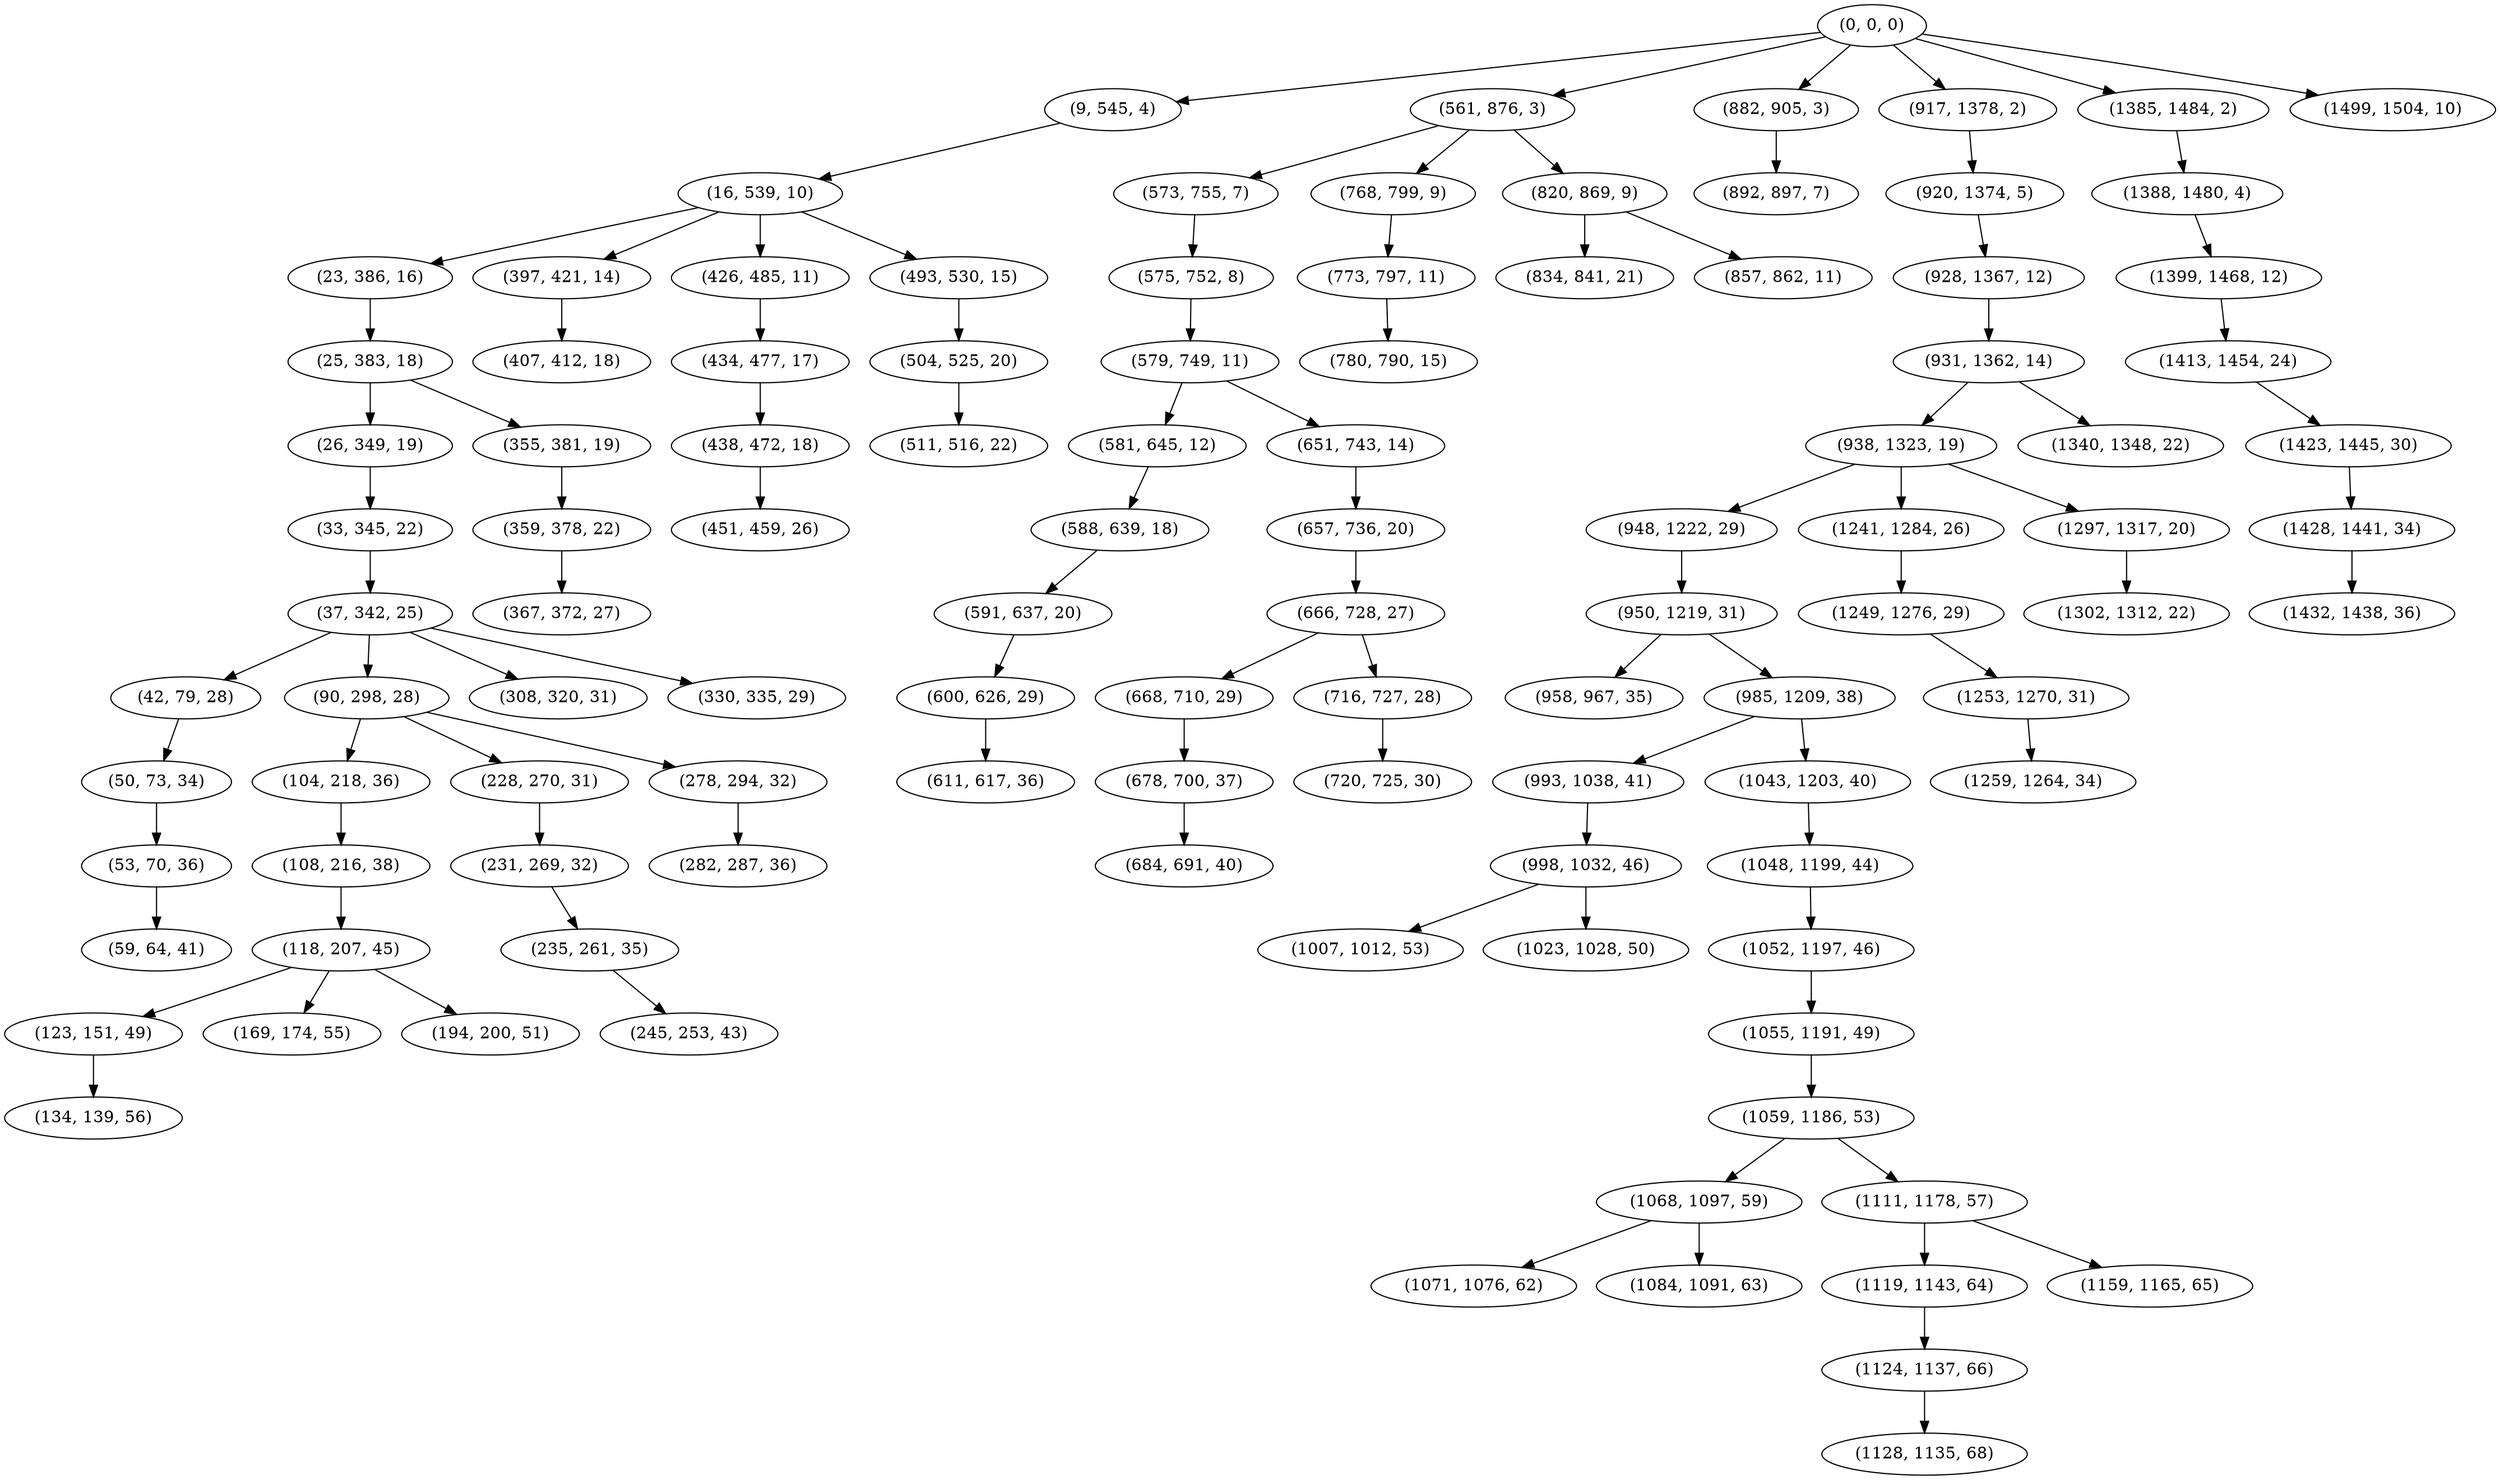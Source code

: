 digraph tree {
    "(0, 0, 0)";
    "(9, 545, 4)";
    "(16, 539, 10)";
    "(23, 386, 16)";
    "(25, 383, 18)";
    "(26, 349, 19)";
    "(33, 345, 22)";
    "(37, 342, 25)";
    "(42, 79, 28)";
    "(50, 73, 34)";
    "(53, 70, 36)";
    "(59, 64, 41)";
    "(90, 298, 28)";
    "(104, 218, 36)";
    "(108, 216, 38)";
    "(118, 207, 45)";
    "(123, 151, 49)";
    "(134, 139, 56)";
    "(169, 174, 55)";
    "(194, 200, 51)";
    "(228, 270, 31)";
    "(231, 269, 32)";
    "(235, 261, 35)";
    "(245, 253, 43)";
    "(278, 294, 32)";
    "(282, 287, 36)";
    "(308, 320, 31)";
    "(330, 335, 29)";
    "(355, 381, 19)";
    "(359, 378, 22)";
    "(367, 372, 27)";
    "(397, 421, 14)";
    "(407, 412, 18)";
    "(426, 485, 11)";
    "(434, 477, 17)";
    "(438, 472, 18)";
    "(451, 459, 26)";
    "(493, 530, 15)";
    "(504, 525, 20)";
    "(511, 516, 22)";
    "(561, 876, 3)";
    "(573, 755, 7)";
    "(575, 752, 8)";
    "(579, 749, 11)";
    "(581, 645, 12)";
    "(588, 639, 18)";
    "(591, 637, 20)";
    "(600, 626, 29)";
    "(611, 617, 36)";
    "(651, 743, 14)";
    "(657, 736, 20)";
    "(666, 728, 27)";
    "(668, 710, 29)";
    "(678, 700, 37)";
    "(684, 691, 40)";
    "(716, 727, 28)";
    "(720, 725, 30)";
    "(768, 799, 9)";
    "(773, 797, 11)";
    "(780, 790, 15)";
    "(820, 869, 9)";
    "(834, 841, 21)";
    "(857, 862, 11)";
    "(882, 905, 3)";
    "(892, 897, 7)";
    "(917, 1378, 2)";
    "(920, 1374, 5)";
    "(928, 1367, 12)";
    "(931, 1362, 14)";
    "(938, 1323, 19)";
    "(948, 1222, 29)";
    "(950, 1219, 31)";
    "(958, 967, 35)";
    "(985, 1209, 38)";
    "(993, 1038, 41)";
    "(998, 1032, 46)";
    "(1007, 1012, 53)";
    "(1023, 1028, 50)";
    "(1043, 1203, 40)";
    "(1048, 1199, 44)";
    "(1052, 1197, 46)";
    "(1055, 1191, 49)";
    "(1059, 1186, 53)";
    "(1068, 1097, 59)";
    "(1071, 1076, 62)";
    "(1084, 1091, 63)";
    "(1111, 1178, 57)";
    "(1119, 1143, 64)";
    "(1124, 1137, 66)";
    "(1128, 1135, 68)";
    "(1159, 1165, 65)";
    "(1241, 1284, 26)";
    "(1249, 1276, 29)";
    "(1253, 1270, 31)";
    "(1259, 1264, 34)";
    "(1297, 1317, 20)";
    "(1302, 1312, 22)";
    "(1340, 1348, 22)";
    "(1385, 1484, 2)";
    "(1388, 1480, 4)";
    "(1399, 1468, 12)";
    "(1413, 1454, 24)";
    "(1423, 1445, 30)";
    "(1428, 1441, 34)";
    "(1432, 1438, 36)";
    "(1499, 1504, 10)";
    "(0, 0, 0)" -> "(9, 545, 4)";
    "(0, 0, 0)" -> "(561, 876, 3)";
    "(0, 0, 0)" -> "(882, 905, 3)";
    "(0, 0, 0)" -> "(917, 1378, 2)";
    "(0, 0, 0)" -> "(1385, 1484, 2)";
    "(0, 0, 0)" -> "(1499, 1504, 10)";
    "(9, 545, 4)" -> "(16, 539, 10)";
    "(16, 539, 10)" -> "(23, 386, 16)";
    "(16, 539, 10)" -> "(397, 421, 14)";
    "(16, 539, 10)" -> "(426, 485, 11)";
    "(16, 539, 10)" -> "(493, 530, 15)";
    "(23, 386, 16)" -> "(25, 383, 18)";
    "(25, 383, 18)" -> "(26, 349, 19)";
    "(25, 383, 18)" -> "(355, 381, 19)";
    "(26, 349, 19)" -> "(33, 345, 22)";
    "(33, 345, 22)" -> "(37, 342, 25)";
    "(37, 342, 25)" -> "(42, 79, 28)";
    "(37, 342, 25)" -> "(90, 298, 28)";
    "(37, 342, 25)" -> "(308, 320, 31)";
    "(37, 342, 25)" -> "(330, 335, 29)";
    "(42, 79, 28)" -> "(50, 73, 34)";
    "(50, 73, 34)" -> "(53, 70, 36)";
    "(53, 70, 36)" -> "(59, 64, 41)";
    "(90, 298, 28)" -> "(104, 218, 36)";
    "(90, 298, 28)" -> "(228, 270, 31)";
    "(90, 298, 28)" -> "(278, 294, 32)";
    "(104, 218, 36)" -> "(108, 216, 38)";
    "(108, 216, 38)" -> "(118, 207, 45)";
    "(118, 207, 45)" -> "(123, 151, 49)";
    "(118, 207, 45)" -> "(169, 174, 55)";
    "(118, 207, 45)" -> "(194, 200, 51)";
    "(123, 151, 49)" -> "(134, 139, 56)";
    "(228, 270, 31)" -> "(231, 269, 32)";
    "(231, 269, 32)" -> "(235, 261, 35)";
    "(235, 261, 35)" -> "(245, 253, 43)";
    "(278, 294, 32)" -> "(282, 287, 36)";
    "(355, 381, 19)" -> "(359, 378, 22)";
    "(359, 378, 22)" -> "(367, 372, 27)";
    "(397, 421, 14)" -> "(407, 412, 18)";
    "(426, 485, 11)" -> "(434, 477, 17)";
    "(434, 477, 17)" -> "(438, 472, 18)";
    "(438, 472, 18)" -> "(451, 459, 26)";
    "(493, 530, 15)" -> "(504, 525, 20)";
    "(504, 525, 20)" -> "(511, 516, 22)";
    "(561, 876, 3)" -> "(573, 755, 7)";
    "(561, 876, 3)" -> "(768, 799, 9)";
    "(561, 876, 3)" -> "(820, 869, 9)";
    "(573, 755, 7)" -> "(575, 752, 8)";
    "(575, 752, 8)" -> "(579, 749, 11)";
    "(579, 749, 11)" -> "(581, 645, 12)";
    "(579, 749, 11)" -> "(651, 743, 14)";
    "(581, 645, 12)" -> "(588, 639, 18)";
    "(588, 639, 18)" -> "(591, 637, 20)";
    "(591, 637, 20)" -> "(600, 626, 29)";
    "(600, 626, 29)" -> "(611, 617, 36)";
    "(651, 743, 14)" -> "(657, 736, 20)";
    "(657, 736, 20)" -> "(666, 728, 27)";
    "(666, 728, 27)" -> "(668, 710, 29)";
    "(666, 728, 27)" -> "(716, 727, 28)";
    "(668, 710, 29)" -> "(678, 700, 37)";
    "(678, 700, 37)" -> "(684, 691, 40)";
    "(716, 727, 28)" -> "(720, 725, 30)";
    "(768, 799, 9)" -> "(773, 797, 11)";
    "(773, 797, 11)" -> "(780, 790, 15)";
    "(820, 869, 9)" -> "(834, 841, 21)";
    "(820, 869, 9)" -> "(857, 862, 11)";
    "(882, 905, 3)" -> "(892, 897, 7)";
    "(917, 1378, 2)" -> "(920, 1374, 5)";
    "(920, 1374, 5)" -> "(928, 1367, 12)";
    "(928, 1367, 12)" -> "(931, 1362, 14)";
    "(931, 1362, 14)" -> "(938, 1323, 19)";
    "(931, 1362, 14)" -> "(1340, 1348, 22)";
    "(938, 1323, 19)" -> "(948, 1222, 29)";
    "(938, 1323, 19)" -> "(1241, 1284, 26)";
    "(938, 1323, 19)" -> "(1297, 1317, 20)";
    "(948, 1222, 29)" -> "(950, 1219, 31)";
    "(950, 1219, 31)" -> "(958, 967, 35)";
    "(950, 1219, 31)" -> "(985, 1209, 38)";
    "(985, 1209, 38)" -> "(993, 1038, 41)";
    "(985, 1209, 38)" -> "(1043, 1203, 40)";
    "(993, 1038, 41)" -> "(998, 1032, 46)";
    "(998, 1032, 46)" -> "(1007, 1012, 53)";
    "(998, 1032, 46)" -> "(1023, 1028, 50)";
    "(1043, 1203, 40)" -> "(1048, 1199, 44)";
    "(1048, 1199, 44)" -> "(1052, 1197, 46)";
    "(1052, 1197, 46)" -> "(1055, 1191, 49)";
    "(1055, 1191, 49)" -> "(1059, 1186, 53)";
    "(1059, 1186, 53)" -> "(1068, 1097, 59)";
    "(1059, 1186, 53)" -> "(1111, 1178, 57)";
    "(1068, 1097, 59)" -> "(1071, 1076, 62)";
    "(1068, 1097, 59)" -> "(1084, 1091, 63)";
    "(1111, 1178, 57)" -> "(1119, 1143, 64)";
    "(1111, 1178, 57)" -> "(1159, 1165, 65)";
    "(1119, 1143, 64)" -> "(1124, 1137, 66)";
    "(1124, 1137, 66)" -> "(1128, 1135, 68)";
    "(1241, 1284, 26)" -> "(1249, 1276, 29)";
    "(1249, 1276, 29)" -> "(1253, 1270, 31)";
    "(1253, 1270, 31)" -> "(1259, 1264, 34)";
    "(1297, 1317, 20)" -> "(1302, 1312, 22)";
    "(1385, 1484, 2)" -> "(1388, 1480, 4)";
    "(1388, 1480, 4)" -> "(1399, 1468, 12)";
    "(1399, 1468, 12)" -> "(1413, 1454, 24)";
    "(1413, 1454, 24)" -> "(1423, 1445, 30)";
    "(1423, 1445, 30)" -> "(1428, 1441, 34)";
    "(1428, 1441, 34)" -> "(1432, 1438, 36)";
}
